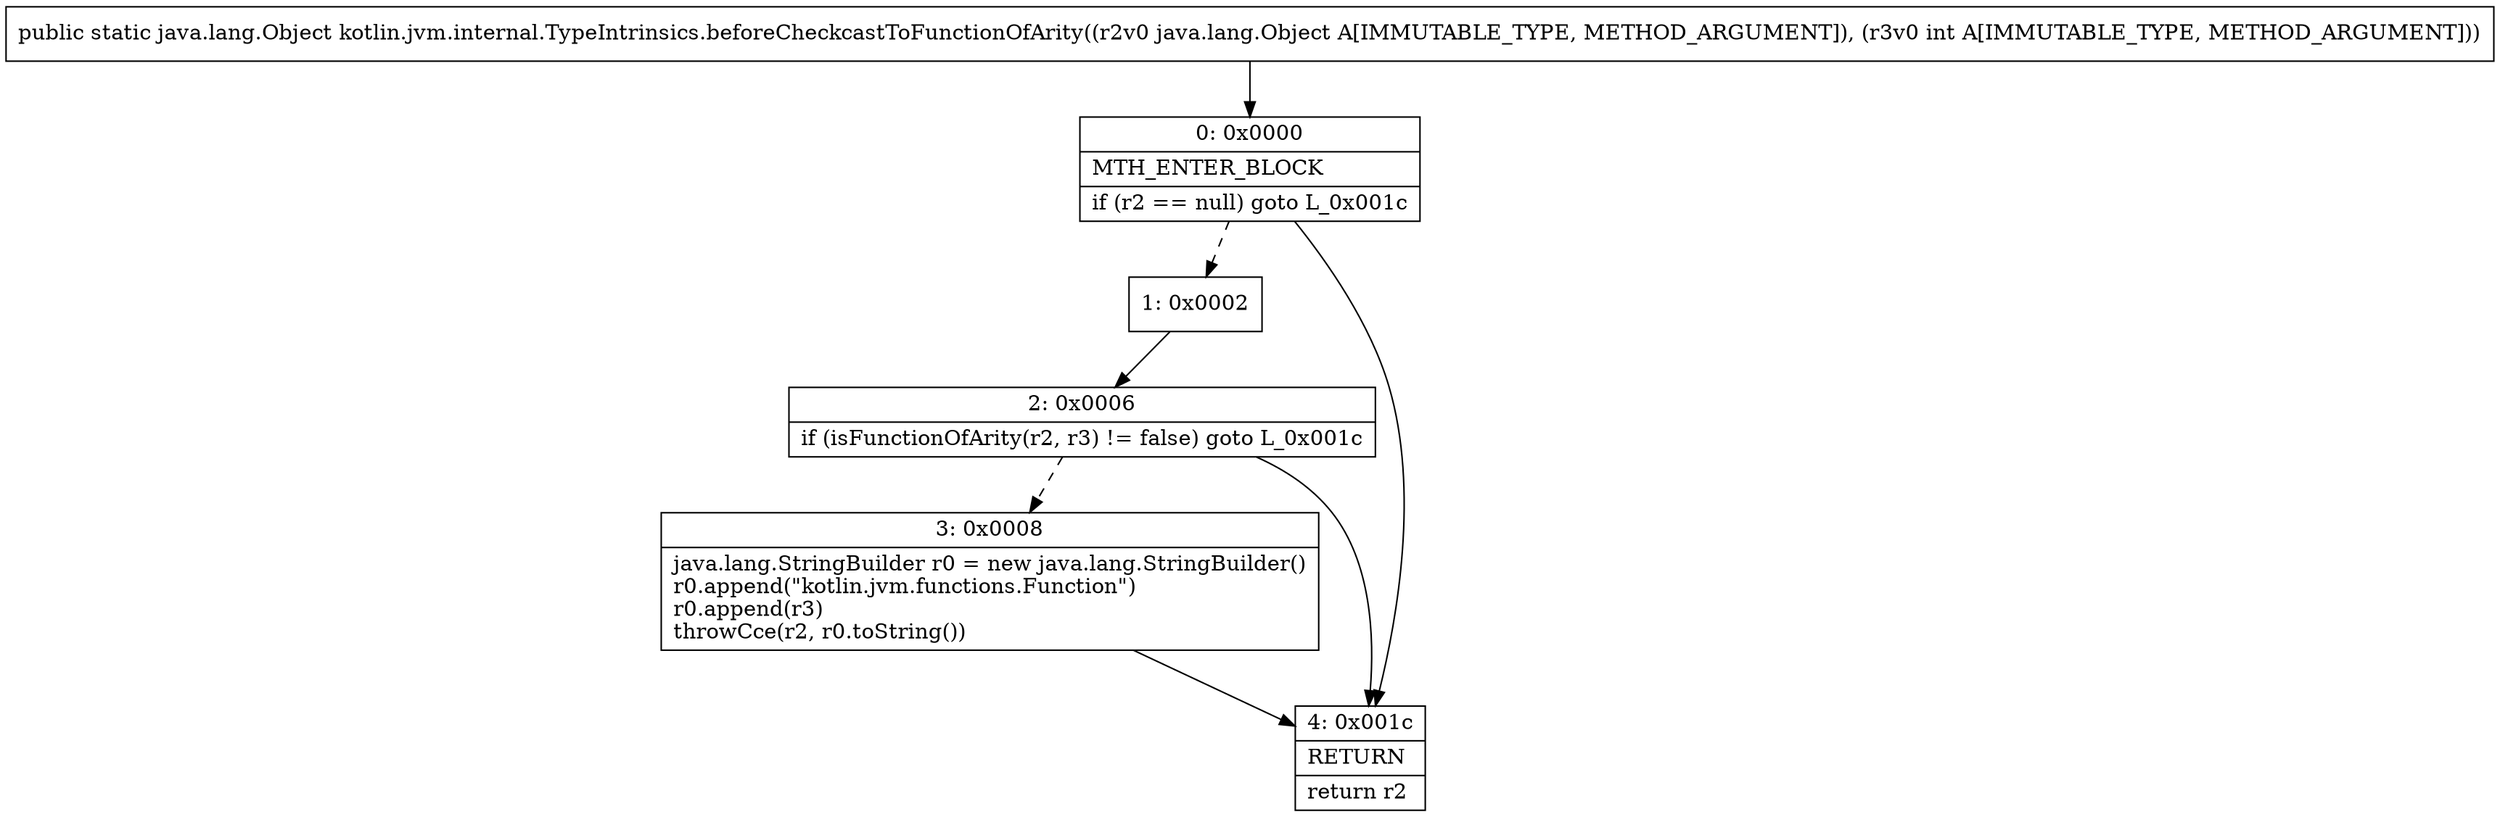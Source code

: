 digraph "CFG forkotlin.jvm.internal.TypeIntrinsics.beforeCheckcastToFunctionOfArity(Ljava\/lang\/Object;I)Ljava\/lang\/Object;" {
Node_0 [shape=record,label="{0\:\ 0x0000|MTH_ENTER_BLOCK\l|if (r2 == null) goto L_0x001c\l}"];
Node_1 [shape=record,label="{1\:\ 0x0002}"];
Node_2 [shape=record,label="{2\:\ 0x0006|if (isFunctionOfArity(r2, r3) != false) goto L_0x001c\l}"];
Node_3 [shape=record,label="{3\:\ 0x0008|java.lang.StringBuilder r0 = new java.lang.StringBuilder()\lr0.append(\"kotlin.jvm.functions.Function\")\lr0.append(r3)\lthrowCce(r2, r0.toString())\l}"];
Node_4 [shape=record,label="{4\:\ 0x001c|RETURN\l|return r2\l}"];
MethodNode[shape=record,label="{public static java.lang.Object kotlin.jvm.internal.TypeIntrinsics.beforeCheckcastToFunctionOfArity((r2v0 java.lang.Object A[IMMUTABLE_TYPE, METHOD_ARGUMENT]), (r3v0 int A[IMMUTABLE_TYPE, METHOD_ARGUMENT])) }"];
MethodNode -> Node_0;
Node_0 -> Node_1[style=dashed];
Node_0 -> Node_4;
Node_1 -> Node_2;
Node_2 -> Node_3[style=dashed];
Node_2 -> Node_4;
Node_3 -> Node_4;
}

